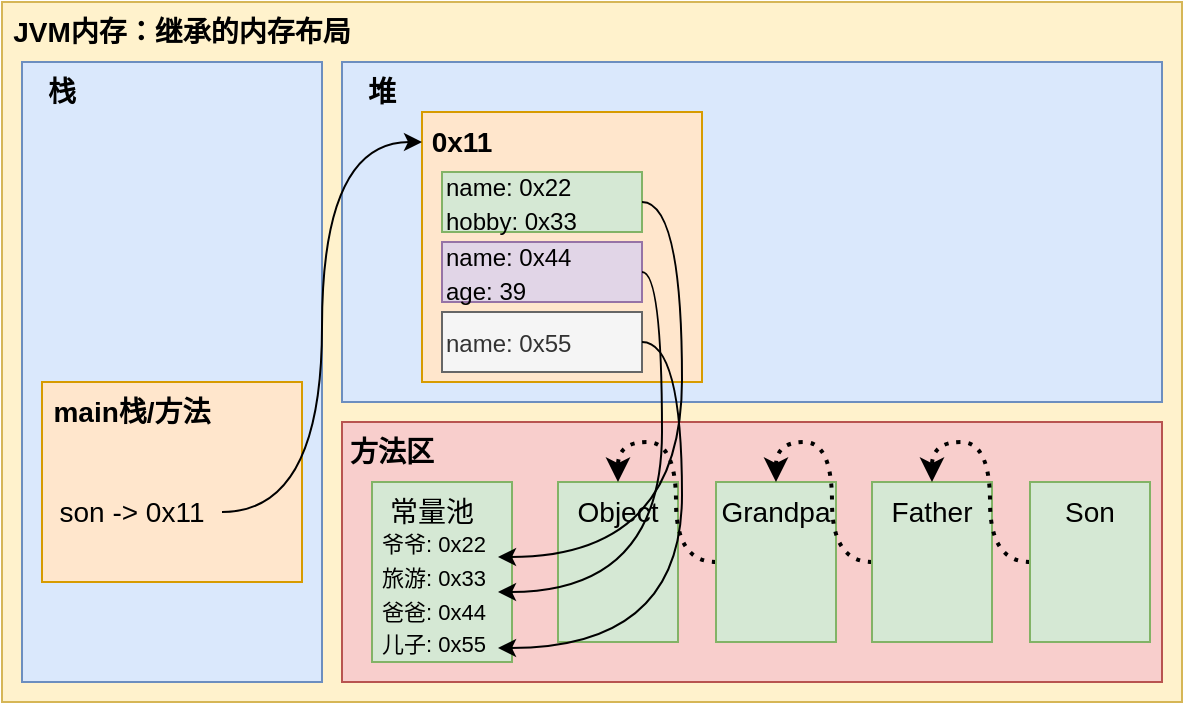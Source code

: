 <mxfile version="20.7.4" type="github"><diagram id="jBjplpNYNwGKe5ypBIBc" name="第 1 页"><mxGraphModel dx="1160" dy="562" grid="1" gridSize="10" guides="1" tooltips="1" connect="1" arrows="1" fold="1" page="1" pageScale="1" pageWidth="827" pageHeight="1169" math="0" shadow="0"><root><mxCell id="0"/><mxCell id="1" parent="0"/><mxCell id="HLzwMV7SjjVJyEq3yqnJ-1" value="" style="rounded=0;whiteSpace=wrap;html=1;fillColor=#fff2cc;strokeColor=#d6b656;" vertex="1" parent="1"><mxGeometry x="50" y="90" width="590" height="350" as="geometry"/></mxCell><mxCell id="HLzwMV7SjjVJyEq3yqnJ-3" value="&lt;b&gt;&lt;font style=&quot;font-size: 14px;&quot;&gt;JVM内存：继承的内存布局&lt;/font&gt;&lt;/b&gt;" style="text;html=1;strokeColor=none;fillColor=none;align=center;verticalAlign=middle;whiteSpace=wrap;rounded=0;" vertex="1" parent="1"><mxGeometry x="50" y="90" width="180" height="30" as="geometry"/></mxCell><mxCell id="HLzwMV7SjjVJyEq3yqnJ-4" value="" style="rounded=0;whiteSpace=wrap;html=1;fontSize=14;fillColor=#dae8fc;strokeColor=#6c8ebf;" vertex="1" parent="1"><mxGeometry x="60" y="120" width="150" height="310" as="geometry"/></mxCell><mxCell id="HLzwMV7SjjVJyEq3yqnJ-5" value="&lt;b&gt;栈&lt;/b&gt;" style="text;html=1;strokeColor=none;fillColor=none;align=center;verticalAlign=middle;whiteSpace=wrap;rounded=0;fontSize=14;" vertex="1" parent="1"><mxGeometry x="60" y="120" width="40" height="30" as="geometry"/></mxCell><mxCell id="HLzwMV7SjjVJyEq3yqnJ-7" value="" style="rounded=0;whiteSpace=wrap;html=1;fontSize=14;fillColor=#dae8fc;strokeColor=#6c8ebf;" vertex="1" parent="1"><mxGeometry x="220" y="120" width="410" height="170" as="geometry"/></mxCell><mxCell id="HLzwMV7SjjVJyEq3yqnJ-8" value="&lt;b&gt;堆&lt;/b&gt;" style="text;html=1;strokeColor=none;fillColor=none;align=center;verticalAlign=middle;whiteSpace=wrap;rounded=0;fontSize=14;" vertex="1" parent="1"><mxGeometry x="220" y="120" width="40" height="30" as="geometry"/></mxCell><mxCell id="HLzwMV7SjjVJyEq3yqnJ-9" value="" style="rounded=0;whiteSpace=wrap;html=1;fontSize=14;fillColor=#f8cecc;strokeColor=#b85450;" vertex="1" parent="1"><mxGeometry x="220" y="300" width="410" height="130" as="geometry"/></mxCell><mxCell id="HLzwMV7SjjVJyEq3yqnJ-10" value="&lt;b&gt;方法区&lt;/b&gt;" style="text;html=1;strokeColor=none;fillColor=none;align=center;verticalAlign=middle;whiteSpace=wrap;rounded=0;fontSize=14;" vertex="1" parent="1"><mxGeometry x="220" y="300" width="50" height="30" as="geometry"/></mxCell><mxCell id="HLzwMV7SjjVJyEq3yqnJ-11" value="" style="rounded=0;whiteSpace=wrap;html=1;fontSize=14;fillColor=#d5e8d4;strokeColor=#82b366;" vertex="1" parent="1"><mxGeometry x="235" y="330" width="70" height="90" as="geometry"/></mxCell><mxCell id="HLzwMV7SjjVJyEq3yqnJ-12" value="常量池" style="text;html=1;strokeColor=none;fillColor=none;align=center;verticalAlign=middle;whiteSpace=wrap;rounded=0;fontSize=14;" vertex="1" parent="1"><mxGeometry x="235" y="330" width="60" height="30" as="geometry"/></mxCell><mxCell id="HLzwMV7SjjVJyEq3yqnJ-15" value="" style="rounded=0;whiteSpace=wrap;html=1;fontSize=14;fillColor=#d5e8d4;strokeColor=#82b366;" vertex="1" parent="1"><mxGeometry x="328" y="330" width="60" height="80" as="geometry"/></mxCell><mxCell id="HLzwMV7SjjVJyEq3yqnJ-48" style="edgeStyle=orthogonalEdgeStyle;curved=1;rounded=0;orthogonalLoop=1;jettySize=auto;html=1;exitX=0;exitY=0.5;exitDx=0;exitDy=0;entryX=0.5;entryY=0;entryDx=0;entryDy=0;strokeWidth=2;fontSize=12;dashed=1;dashPattern=1 2;" edge="1" parent="1" source="HLzwMV7SjjVJyEq3yqnJ-18" target="HLzwMV7SjjVJyEq3yqnJ-21"><mxGeometry relative="1" as="geometry"/></mxCell><mxCell id="HLzwMV7SjjVJyEq3yqnJ-18" value="" style="rounded=0;whiteSpace=wrap;html=1;fontSize=14;fillColor=#d5e8d4;strokeColor=#82b366;" vertex="1" parent="1"><mxGeometry x="407" y="330" width="60" height="80" as="geometry"/></mxCell><mxCell id="HLzwMV7SjjVJyEq3yqnJ-49" style="edgeStyle=orthogonalEdgeStyle;curved=1;rounded=0;orthogonalLoop=1;jettySize=auto;html=1;exitX=0;exitY=0.5;exitDx=0;exitDy=0;entryX=0.5;entryY=0;entryDx=0;entryDy=0;strokeWidth=2;fontSize=12;dashed=1;dashPattern=1 2;" edge="1" parent="1" source="HLzwMV7SjjVJyEq3yqnJ-19" target="HLzwMV7SjjVJyEq3yqnJ-22"><mxGeometry relative="1" as="geometry"/></mxCell><mxCell id="HLzwMV7SjjVJyEq3yqnJ-19" value="" style="rounded=0;whiteSpace=wrap;html=1;fontSize=14;fillColor=#d5e8d4;strokeColor=#82b366;" vertex="1" parent="1"><mxGeometry x="485" y="330" width="60" height="80" as="geometry"/></mxCell><mxCell id="HLzwMV7SjjVJyEq3yqnJ-50" style="edgeStyle=orthogonalEdgeStyle;curved=1;rounded=0;orthogonalLoop=1;jettySize=auto;html=1;exitX=0;exitY=0.5;exitDx=0;exitDy=0;entryX=0.5;entryY=0;entryDx=0;entryDy=0;strokeWidth=2;fontSize=12;dashed=1;dashPattern=1 2;" edge="1" parent="1" source="HLzwMV7SjjVJyEq3yqnJ-20" target="HLzwMV7SjjVJyEq3yqnJ-23"><mxGeometry relative="1" as="geometry"/></mxCell><mxCell id="HLzwMV7SjjVJyEq3yqnJ-20" value="" style="rounded=0;whiteSpace=wrap;html=1;fontSize=14;fillColor=#d5e8d4;strokeColor=#82b366;" vertex="1" parent="1"><mxGeometry x="564" y="330" width="60" height="80" as="geometry"/></mxCell><mxCell id="HLzwMV7SjjVJyEq3yqnJ-21" value="Object" style="text;html=1;strokeColor=none;fillColor=none;align=center;verticalAlign=middle;whiteSpace=wrap;rounded=0;fontSize=14;" vertex="1" parent="1"><mxGeometry x="328" y="330" width="60" height="30" as="geometry"/></mxCell><mxCell id="HLzwMV7SjjVJyEq3yqnJ-22" value="Grandpa" style="text;html=1;strokeColor=none;fillColor=none;align=center;verticalAlign=middle;whiteSpace=wrap;rounded=0;fontSize=14;" vertex="1" parent="1"><mxGeometry x="407" y="330" width="60" height="30" as="geometry"/></mxCell><mxCell id="HLzwMV7SjjVJyEq3yqnJ-23" value="Father" style="text;html=1;strokeColor=none;fillColor=none;align=center;verticalAlign=middle;whiteSpace=wrap;rounded=0;fontSize=14;" vertex="1" parent="1"><mxGeometry x="485" y="330" width="60" height="30" as="geometry"/></mxCell><mxCell id="HLzwMV7SjjVJyEq3yqnJ-24" value="Son" style="text;html=1;strokeColor=none;fillColor=none;align=center;verticalAlign=middle;whiteSpace=wrap;rounded=0;fontSize=14;" vertex="1" parent="1"><mxGeometry x="564" y="330" width="60" height="30" as="geometry"/></mxCell><mxCell id="HLzwMV7SjjVJyEq3yqnJ-28" value="" style="rounded=0;whiteSpace=wrap;html=1;fontSize=14;fillColor=#ffe6cc;strokeColor=#d79b00;" vertex="1" parent="1"><mxGeometry x="260" y="145" width="140" height="135" as="geometry"/></mxCell><mxCell id="HLzwMV7SjjVJyEq3yqnJ-29" value="&lt;b&gt;0x11&lt;/b&gt;" style="text;html=1;strokeColor=none;fillColor=none;align=center;verticalAlign=middle;whiteSpace=wrap;rounded=0;fontSize=14;" vertex="1" parent="1"><mxGeometry x="260" y="145" width="40" height="30" as="geometry"/></mxCell><mxCell id="HLzwMV7SjjVJyEq3yqnJ-31" value="&lt;font style=&quot;font-size: 12px;&quot;&gt;name: 0x22&lt;br&gt;hobby: 0x33&lt;br&gt;&lt;/font&gt;" style="text;html=1;strokeColor=#82b366;fillColor=#d5e8d4;align=left;verticalAlign=middle;whiteSpace=wrap;rounded=0;fontSize=14;" vertex="1" parent="1"><mxGeometry x="270" y="175" width="100" height="30" as="geometry"/></mxCell><mxCell id="HLzwMV7SjjVJyEq3yqnJ-32" value="&lt;font style=&quot;font-size: 11px;&quot;&gt;爷爷: 0x22&lt;br&gt;旅游: 0x33&lt;br&gt;爸爸: 0x44&lt;br&gt;儿子: 0x55&lt;br&gt;&lt;/font&gt;" style="text;html=1;strokeColor=none;fillColor=none;align=left;verticalAlign=middle;whiteSpace=wrap;rounded=0;fontSize=14;" vertex="1" parent="1"><mxGeometry x="238" y="350" width="60" height="70" as="geometry"/></mxCell><mxCell id="HLzwMV7SjjVJyEq3yqnJ-33" style="edgeStyle=orthogonalEdgeStyle;rounded=0;orthogonalLoop=1;jettySize=auto;html=1;exitX=0.5;exitY=1;exitDx=0;exitDy=0;fontSize=12;" edge="1" parent="1" source="HLzwMV7SjjVJyEq3yqnJ-32" target="HLzwMV7SjjVJyEq3yqnJ-32"><mxGeometry relative="1" as="geometry"/></mxCell><mxCell id="HLzwMV7SjjVJyEq3yqnJ-36" value="&lt;font style=&quot;font-size: 12px;&quot;&gt;name: 0x44&lt;br&gt;age: 39&lt;br&gt;&lt;/font&gt;" style="text;html=1;strokeColor=#9673a6;fillColor=#e1d5e7;align=left;verticalAlign=middle;whiteSpace=wrap;rounded=0;fontSize=14;" vertex="1" parent="1"><mxGeometry x="270" y="210" width="100" height="30" as="geometry"/></mxCell><mxCell id="HLzwMV7SjjVJyEq3yqnJ-37" value="&lt;font style=&quot;font-size: 12px;&quot;&gt;name: 0x55&lt;br&gt;&lt;/font&gt;" style="text;html=1;strokeColor=#666666;fillColor=#f5f5f5;align=left;verticalAlign=middle;whiteSpace=wrap;rounded=0;fontSize=14;fontColor=#333333;" vertex="1" parent="1"><mxGeometry x="270" y="245" width="100" height="30" as="geometry"/></mxCell><mxCell id="HLzwMV7SjjVJyEq3yqnJ-39" value="" style="rounded=0;whiteSpace=wrap;html=1;fontSize=14;fillColor=#ffe6cc;strokeColor=#d79b00;" vertex="1" parent="1"><mxGeometry x="70" y="280" width="130" height="100" as="geometry"/></mxCell><mxCell id="HLzwMV7SjjVJyEq3yqnJ-40" value="&lt;b&gt;main栈/方法&lt;/b&gt;" style="text;html=1;strokeColor=none;fillColor=none;align=center;verticalAlign=middle;whiteSpace=wrap;rounded=0;fontSize=14;" vertex="1" parent="1"><mxGeometry x="70" y="280" width="90" height="30" as="geometry"/></mxCell><mxCell id="HLzwMV7SjjVJyEq3yqnJ-43" style="edgeStyle=orthogonalEdgeStyle;rounded=0;orthogonalLoop=1;jettySize=auto;html=1;exitX=1;exitY=0.5;exitDx=0;exitDy=0;entryX=0;entryY=0.5;entryDx=0;entryDy=0;fontSize=12;curved=1;strokeWidth=1;" edge="1" parent="1" source="HLzwMV7SjjVJyEq3yqnJ-42" target="HLzwMV7SjjVJyEq3yqnJ-29"><mxGeometry relative="1" as="geometry"/></mxCell><mxCell id="HLzwMV7SjjVJyEq3yqnJ-42" value="son -&amp;gt; 0x11" style="text;html=1;strokeColor=none;fillColor=none;align=center;verticalAlign=middle;whiteSpace=wrap;rounded=0;fontSize=14;" vertex="1" parent="1"><mxGeometry x="70" y="330" width="90" height="30" as="geometry"/></mxCell><mxCell id="HLzwMV7SjjVJyEq3yqnJ-53" style="edgeStyle=orthogonalEdgeStyle;curved=1;rounded=0;orthogonalLoop=1;jettySize=auto;html=1;exitX=1;exitY=0.5;exitDx=0;exitDy=0;strokeWidth=1;fontSize=12;" edge="1" parent="1" source="HLzwMV7SjjVJyEq3yqnJ-37" target="HLzwMV7SjjVJyEq3yqnJ-32"><mxGeometry relative="1" as="geometry"><Array as="points"><mxPoint x="390" y="260"/><mxPoint x="390" y="413"/></Array></mxGeometry></mxCell><mxCell id="HLzwMV7SjjVJyEq3yqnJ-52" style="edgeStyle=orthogonalEdgeStyle;curved=1;rounded=0;orthogonalLoop=1;jettySize=auto;html=1;exitX=1;exitY=0.5;exitDx=0;exitDy=0;entryX=1;entryY=0.5;entryDx=0;entryDy=0;strokeWidth=1;fontSize=12;" edge="1" parent="1" source="HLzwMV7SjjVJyEq3yqnJ-36" target="HLzwMV7SjjVJyEq3yqnJ-32"><mxGeometry relative="1" as="geometry"><Array as="points"><mxPoint x="380" y="225"/><mxPoint x="380" y="385"/></Array></mxGeometry></mxCell><mxCell id="HLzwMV7SjjVJyEq3yqnJ-51" style="edgeStyle=orthogonalEdgeStyle;rounded=0;orthogonalLoop=1;jettySize=auto;html=1;exitX=1;exitY=0.5;exitDx=0;exitDy=0;entryX=1;entryY=0.25;entryDx=0;entryDy=0;strokeWidth=1;fontSize=12;curved=1;" edge="1" parent="1" source="HLzwMV7SjjVJyEq3yqnJ-31" target="HLzwMV7SjjVJyEq3yqnJ-32"><mxGeometry relative="1" as="geometry"><Array as="points"><mxPoint x="390" y="190"/><mxPoint x="390" y="368"/></Array></mxGeometry></mxCell></root></mxGraphModel></diagram></mxfile>